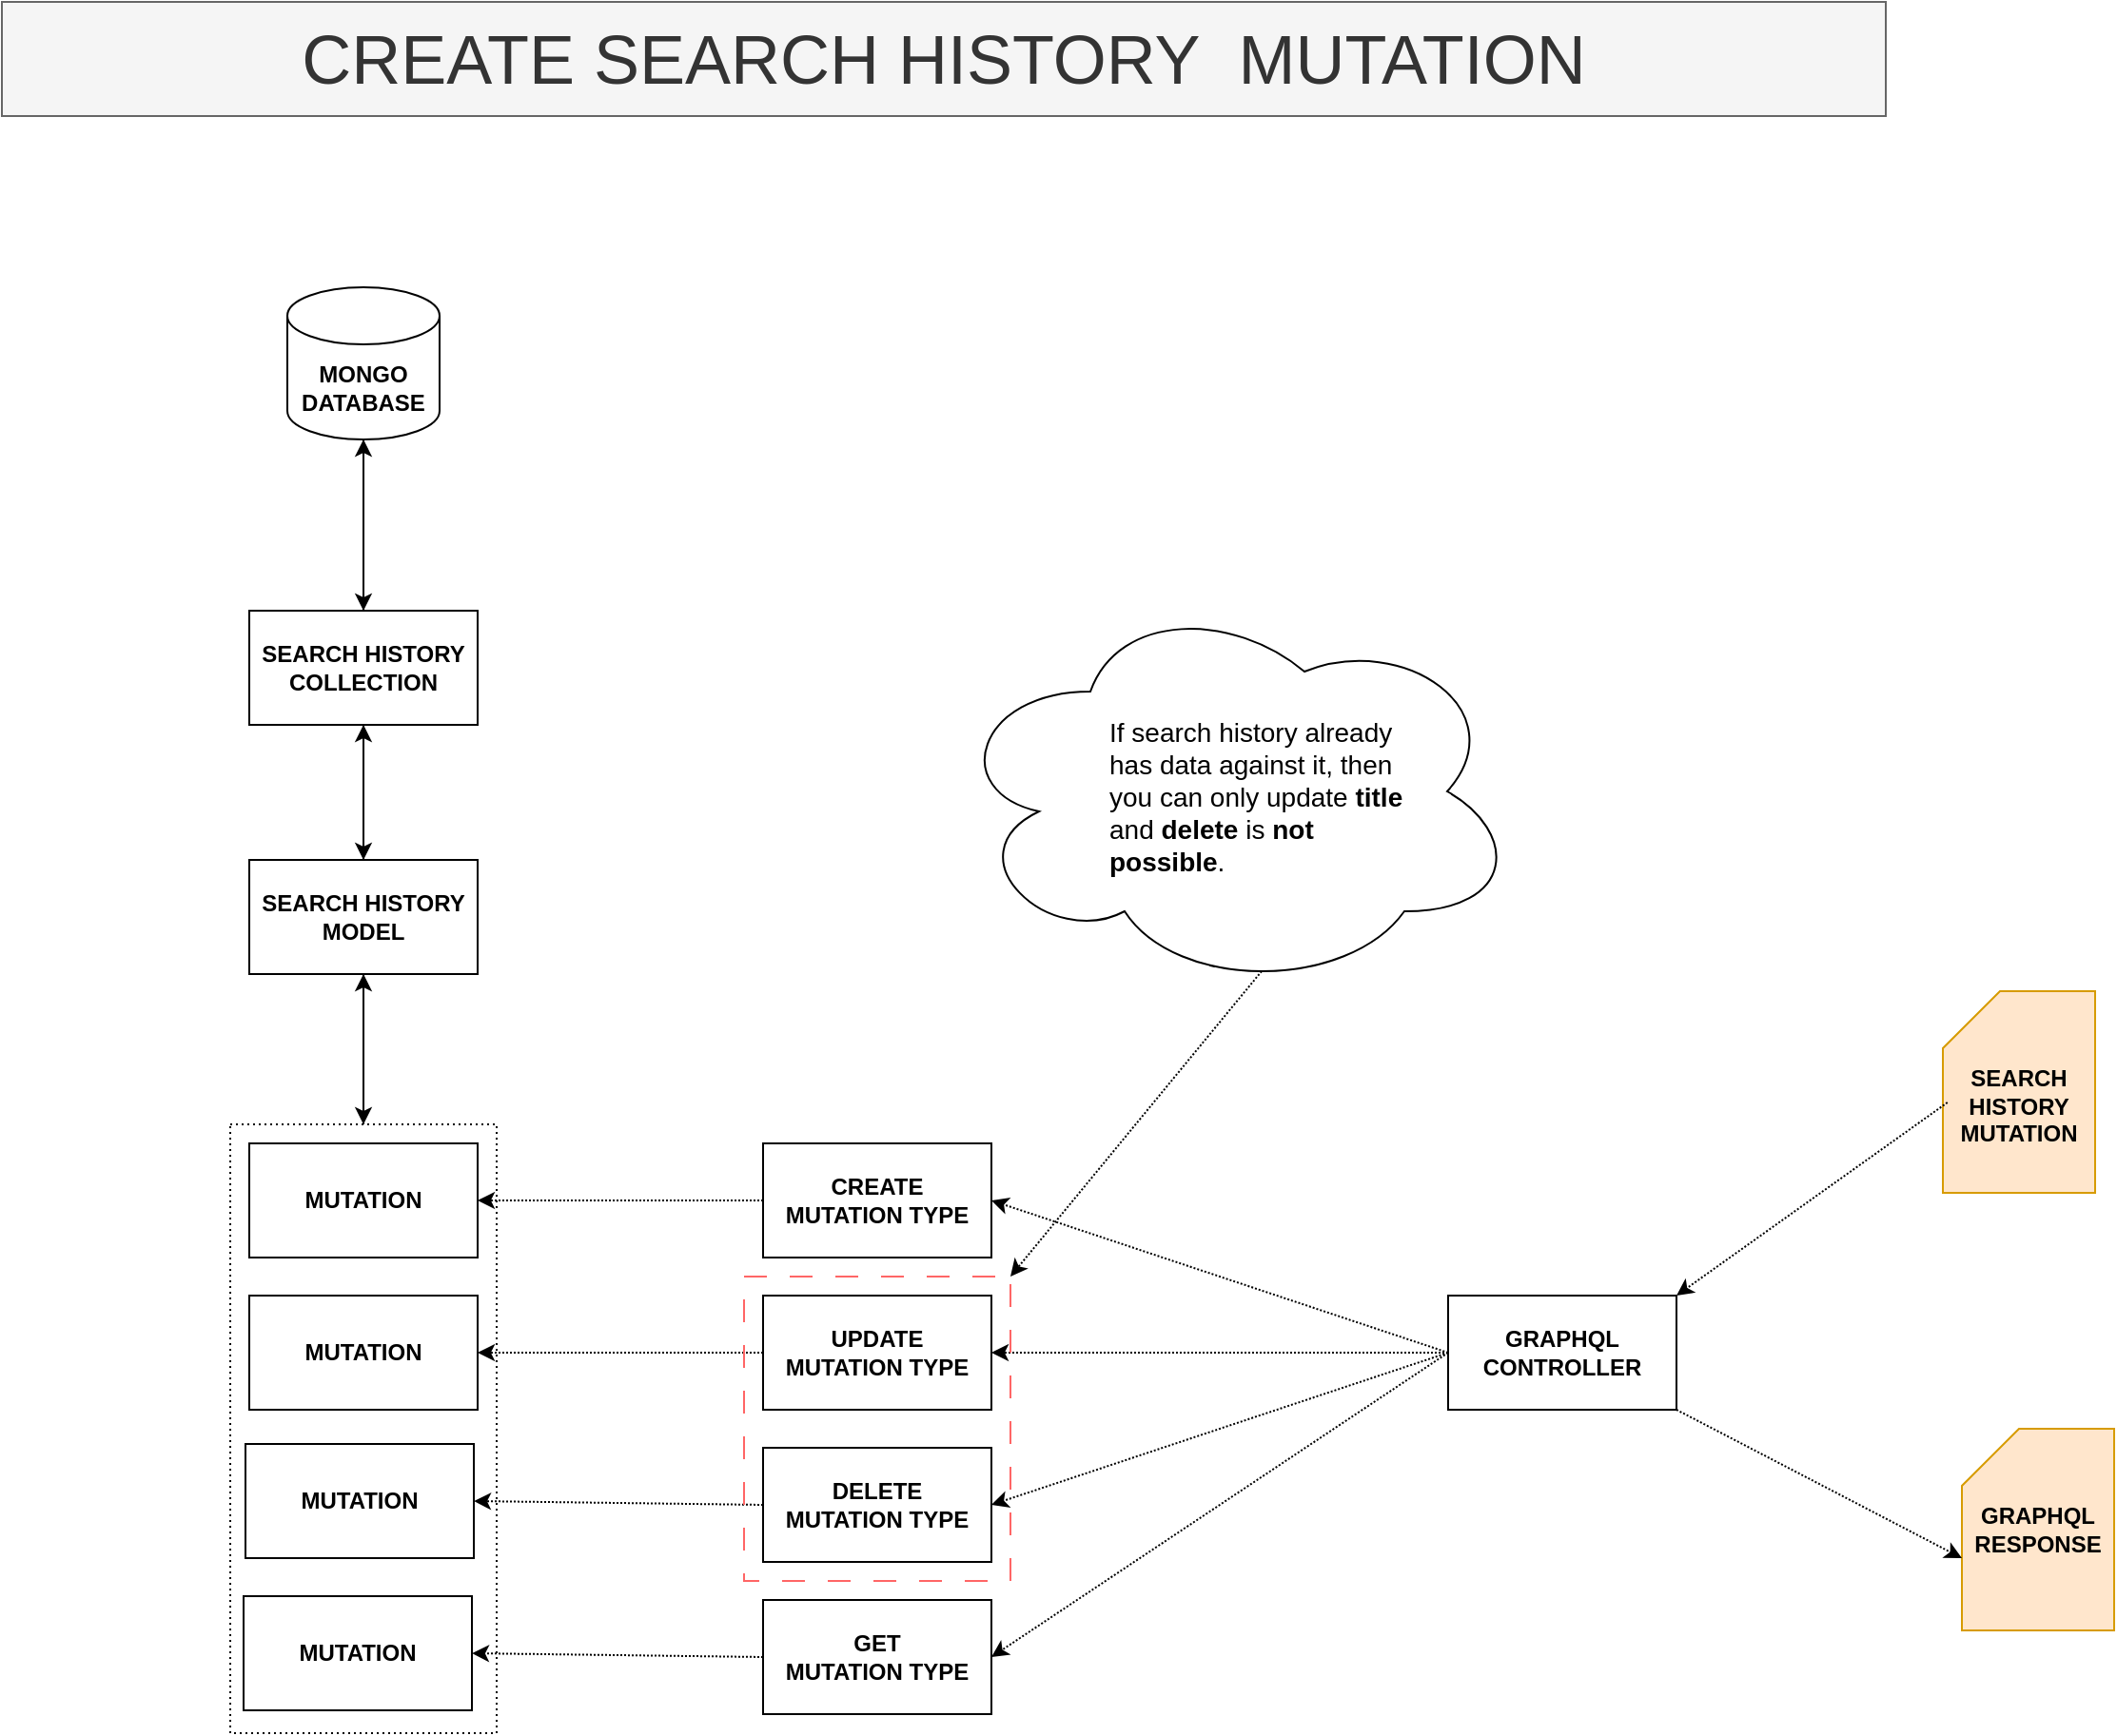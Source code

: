 <mxfile version="24.7.3" type="github" pages="4">
  <diagram name="Create Search History" id="gZSc_4lnGocoXB3jRDfR">
    <mxGraphModel dx="1157" dy="1856" grid="1" gridSize="10" guides="1" tooltips="1" connect="1" arrows="1" fold="1" page="1" pageScale="1" pageWidth="850" pageHeight="1100" math="0" shadow="0">
      <root>
        <mxCell id="0" />
        <mxCell id="1" parent="0" />
        <mxCell id="-soBlCWEHqxdgr9fPT3i-1" value="&lt;div&gt;&lt;br&gt;&lt;/div&gt;&lt;div&gt;&lt;b&gt;SEARCH HISTORY&lt;/b&gt;&lt;/div&gt;&lt;div&gt;&lt;b&gt;MUTATION&lt;/b&gt;&lt;/div&gt;" style="shape=card;whiteSpace=wrap;html=1;fillColor=#ffe6cc;strokeColor=#d79b00;" vertex="1" parent="1">
          <mxGeometry x="1360" y="-530" width="80" height="106" as="geometry" />
        </mxCell>
        <mxCell id="J_dn1Bwo2_APjnHJLswD-1" style="edgeStyle=orthogonalEdgeStyle;rounded=0;orthogonalLoop=1;jettySize=auto;html=1;" edge="1" parent="1" source="-soBlCWEHqxdgr9fPT3i-2" target="-soBlCWEHqxdgr9fPT3i-16">
          <mxGeometry relative="1" as="geometry" />
        </mxCell>
        <mxCell id="-soBlCWEHqxdgr9fPT3i-2" value="&lt;b&gt;MONGO&lt;/b&gt;&lt;div&gt;&lt;b&gt;DATABASE&lt;/b&gt;&lt;/div&gt;" style="shape=cylinder3;whiteSpace=wrap;html=1;boundedLbl=1;backgroundOutline=1;size=15;" vertex="1" parent="1">
          <mxGeometry x="490" y="-900" width="80" height="80" as="geometry" />
        </mxCell>
        <mxCell id="-soBlCWEHqxdgr9fPT3i-3" value="&lt;div&gt;&lt;b style=&quot;background-color: initial;&quot;&gt;UPDATE&lt;/b&gt;&lt;/div&gt;&lt;div&gt;&lt;b style=&quot;background-color: initial;&quot;&gt;MUTATION TYPE&lt;/b&gt;&lt;br&gt;&lt;/div&gt;" style="rounded=0;whiteSpace=wrap;html=1;" vertex="1" parent="1">
          <mxGeometry x="740" y="-370" width="120" height="60" as="geometry" />
        </mxCell>
        <mxCell id="-soBlCWEHqxdgr9fPT3i-5" value="&lt;div&gt;&lt;b style=&quot;background-color: initial;&quot;&gt;MUTATION&lt;/b&gt;&lt;br&gt;&lt;/div&gt;" style="rounded=0;whiteSpace=wrap;html=1;" vertex="1" parent="1">
          <mxGeometry x="470" y="-450" width="120" height="60" as="geometry" />
        </mxCell>
        <mxCell id="-soBlCWEHqxdgr9fPT3i-6" value="" style="endArrow=classic;html=1;rounded=0;exitX=0;exitY=0;exitDx=0;exitDy=55;exitPerimeter=0;dashed=1;dashPattern=1 1;" edge="1" parent="1" source="-soBlCWEHqxdgr9fPT3i-8">
          <mxGeometry width="50" height="50" relative="1" as="geometry">
            <mxPoint x="930" y="-300" as="sourcePoint" />
            <mxPoint x="1160" y="-340" as="targetPoint" />
          </mxGeometry>
        </mxCell>
        <mxCell id="-soBlCWEHqxdgr9fPT3i-7" value="" style="endArrow=classic;html=1;rounded=0;exitX=0.03;exitY=0.552;exitDx=0;exitDy=0;exitPerimeter=0;dashed=1;dashPattern=1 1;entryX=1;entryY=0;entryDx=0;entryDy=0;" edge="1" parent="1" source="-soBlCWEHqxdgr9fPT3i-1" target="-soBlCWEHqxdgr9fPT3i-8">
          <mxGeometry width="50" height="50" relative="1" as="geometry">
            <mxPoint x="1340" y="-339" as="sourcePoint" />
            <mxPoint x="1160" y="-340" as="targetPoint" />
          </mxGeometry>
        </mxCell>
        <mxCell id="-soBlCWEHqxdgr9fPT3i-8" value="&lt;div&gt;&lt;b&gt;GRAPHQL&lt;/b&gt;&lt;/div&gt;&lt;b&gt;CONTROLLER&lt;/b&gt;" style="rounded=0;whiteSpace=wrap;html=1;" vertex="1" parent="1">
          <mxGeometry x="1100" y="-370" width="120" height="60" as="geometry" />
        </mxCell>
        <mxCell id="-soBlCWEHqxdgr9fPT3i-11" value="&lt;font style=&quot;font-size: 36px;&quot;&gt;CREATE SEARCH HISTORY&amp;nbsp; MUTATION&lt;/font&gt;" style="rounded=0;whiteSpace=wrap;html=1;fillColor=#f5f5f5;fontColor=#333333;strokeColor=#666666;" vertex="1" parent="1">
          <mxGeometry x="340" y="-1050" width="990" height="60" as="geometry" />
        </mxCell>
        <mxCell id="-soBlCWEHqxdgr9fPT3i-12" value="" style="endArrow=classic;html=1;rounded=0;dashed=1;dashPattern=1 1;exitX=0.5;exitY=0;exitDx=0;exitDy=0;entryX=0.5;entryY=1;entryDx=0;entryDy=0;" edge="1" parent="1" source="-soBlCWEHqxdgr9fPT3i-15" target="-soBlCWEHqxdgr9fPT3i-16">
          <mxGeometry width="50" height="50" relative="1" as="geometry">
            <mxPoint x="530" y="-570" as="sourcePoint" />
            <mxPoint x="530" y="-670" as="targetPoint" />
          </mxGeometry>
        </mxCell>
        <mxCell id="-soBlCWEHqxdgr9fPT3i-13" value="&lt;b&gt;GRAPHQL&lt;/b&gt;&lt;div&gt;&lt;b&gt;RESPONSE&lt;/b&gt;&lt;/div&gt;" style="shape=card;whiteSpace=wrap;html=1;fillColor=#ffe6cc;strokeColor=#d79b00;" vertex="1" parent="1">
          <mxGeometry x="1370" y="-300" width="80" height="106" as="geometry" />
        </mxCell>
        <mxCell id="-soBlCWEHqxdgr9fPT3i-14" value="" style="endArrow=classic;html=1;rounded=0;dashed=1;dashPattern=1 1;entryX=0;entryY=0;entryDx=0;entryDy=68;entryPerimeter=0;exitX=1;exitY=1;exitDx=0;exitDy=0;" edge="1" parent="1" source="-soBlCWEHqxdgr9fPT3i-8" target="-soBlCWEHqxdgr9fPT3i-13">
          <mxGeometry width="50" height="50" relative="1" as="geometry">
            <mxPoint x="1180" y="-250" as="sourcePoint" />
            <mxPoint x="1216" y="-360" as="targetPoint" />
          </mxGeometry>
        </mxCell>
        <mxCell id="zNSP7EWtz8xh_7_hiLrO-24" style="edgeStyle=orthogonalEdgeStyle;rounded=0;orthogonalLoop=1;jettySize=auto;html=1;entryX=0.5;entryY=0;entryDx=0;entryDy=0;" edge="1" parent="1" source="-soBlCWEHqxdgr9fPT3i-15" target="zNSP7EWtz8xh_7_hiLrO-22">
          <mxGeometry relative="1" as="geometry" />
        </mxCell>
        <mxCell id="-soBlCWEHqxdgr9fPT3i-15" value="&lt;div&gt;&lt;b&gt;SEARCH HISTORY&lt;/b&gt;&lt;/div&gt;&lt;div&gt;&lt;b&gt;MODEL&lt;/b&gt;&lt;/div&gt;" style="rounded=0;whiteSpace=wrap;html=1;" vertex="1" parent="1">
          <mxGeometry x="470" y="-599" width="120" height="60" as="geometry" />
        </mxCell>
        <mxCell id="J_dn1Bwo2_APjnHJLswD-2" style="edgeStyle=orthogonalEdgeStyle;rounded=0;orthogonalLoop=1;jettySize=auto;html=1;entryX=0.5;entryY=0;entryDx=0;entryDy=0;" edge="1" parent="1" source="-soBlCWEHqxdgr9fPT3i-16" target="-soBlCWEHqxdgr9fPT3i-15">
          <mxGeometry relative="1" as="geometry" />
        </mxCell>
        <mxCell id="-soBlCWEHqxdgr9fPT3i-16" value="&lt;div&gt;&lt;b&gt;SEARCH HISTORY&lt;/b&gt;&lt;/div&gt;&lt;div&gt;&lt;b&gt;COLLECTION&lt;/b&gt;&lt;/div&gt;" style="rounded=0;whiteSpace=wrap;html=1;" vertex="1" parent="1">
          <mxGeometry x="470" y="-730" width="120" height="60" as="geometry" />
        </mxCell>
        <mxCell id="-soBlCWEHqxdgr9fPT3i-17" style="edgeStyle=orthogonalEdgeStyle;rounded=0;orthogonalLoop=1;jettySize=auto;html=1;entryX=0.5;entryY=1;entryDx=0;entryDy=0;entryPerimeter=0;dashed=1;dashPattern=1 1;" edge="1" parent="1" source="-soBlCWEHqxdgr9fPT3i-16" target="-soBlCWEHqxdgr9fPT3i-2">
          <mxGeometry relative="1" as="geometry" />
        </mxCell>
        <mxCell id="zNSP7EWtz8xh_7_hiLrO-1" value="&lt;div&gt;&lt;b style=&quot;background-color: initial;&quot;&gt;CREATE&lt;/b&gt;&lt;/div&gt;&lt;div&gt;&lt;b style=&quot;background-color: initial;&quot;&gt;MUTATION TYPE&lt;/b&gt;&lt;br&gt;&lt;/div&gt;" style="rounded=0;whiteSpace=wrap;html=1;" vertex="1" parent="1">
          <mxGeometry x="740" y="-450" width="120" height="60" as="geometry" />
        </mxCell>
        <mxCell id="zNSP7EWtz8xh_7_hiLrO-2" value="&lt;div&gt;&lt;b style=&quot;background-color: initial;&quot;&gt;DELETE&lt;/b&gt;&lt;/div&gt;&lt;div&gt;&lt;b style=&quot;background-color: initial;&quot;&gt;MUTATION TYPE&lt;/b&gt;&lt;br&gt;&lt;/div&gt;" style="rounded=0;whiteSpace=wrap;html=1;" vertex="1" parent="1">
          <mxGeometry x="740" y="-290" width="120" height="60" as="geometry" />
        </mxCell>
        <mxCell id="zNSP7EWtz8xh_7_hiLrO-3" value="&lt;div&gt;&lt;b style=&quot;background-color: initial;&quot;&gt;GET&lt;/b&gt;&lt;/div&gt;&lt;div&gt;&lt;b style=&quot;background-color: initial;&quot;&gt;MUTATION TYPE&lt;/b&gt;&lt;br&gt;&lt;/div&gt;" style="rounded=0;whiteSpace=wrap;html=1;" vertex="1" parent="1">
          <mxGeometry x="740" y="-210" width="120" height="60" as="geometry" />
        </mxCell>
        <mxCell id="zNSP7EWtz8xh_7_hiLrO-4" value="" style="endArrow=classic;html=1;rounded=0;dashed=1;dashPattern=1 1;exitX=0;exitY=0.5;exitDx=0;exitDy=0;entryX=1;entryY=0.5;entryDx=0;entryDy=0;" edge="1" parent="1" source="-soBlCWEHqxdgr9fPT3i-8" target="zNSP7EWtz8xh_7_hiLrO-1">
          <mxGeometry width="50" height="50" relative="1" as="geometry">
            <mxPoint x="1070" y="-370" as="sourcePoint" />
            <mxPoint x="920" y="-330" as="targetPoint" />
          </mxGeometry>
        </mxCell>
        <mxCell id="zNSP7EWtz8xh_7_hiLrO-5" value="" style="endArrow=classic;html=1;rounded=0;dashed=1;dashPattern=1 1;entryX=1;entryY=0.5;entryDx=0;entryDy=0;" edge="1" parent="1" target="-soBlCWEHqxdgr9fPT3i-3">
          <mxGeometry width="50" height="50" relative="1" as="geometry">
            <mxPoint x="1100" y="-340" as="sourcePoint" />
            <mxPoint x="870" y="-410" as="targetPoint" />
          </mxGeometry>
        </mxCell>
        <mxCell id="zNSP7EWtz8xh_7_hiLrO-6" value="" style="endArrow=classic;html=1;rounded=0;dashed=1;dashPattern=1 1;entryX=1;entryY=0.5;entryDx=0;entryDy=0;" edge="1" parent="1" target="zNSP7EWtz8xh_7_hiLrO-2">
          <mxGeometry width="50" height="50" relative="1" as="geometry">
            <mxPoint x="1100" y="-340" as="sourcePoint" />
            <mxPoint x="870" y="-330" as="targetPoint" />
          </mxGeometry>
        </mxCell>
        <mxCell id="zNSP7EWtz8xh_7_hiLrO-7" value="" style="endArrow=classic;html=1;rounded=0;dashed=1;dashPattern=1 1;entryX=1;entryY=0.5;entryDx=0;entryDy=0;" edge="1" parent="1" target="zNSP7EWtz8xh_7_hiLrO-3">
          <mxGeometry width="50" height="50" relative="1" as="geometry">
            <mxPoint x="1100" y="-340" as="sourcePoint" />
            <mxPoint x="870" y="-250" as="targetPoint" />
          </mxGeometry>
        </mxCell>
        <mxCell id="zNSP7EWtz8xh_7_hiLrO-12" value="" style="endArrow=classic;html=1;rounded=0;dashed=1;dashPattern=1 1;exitX=0;exitY=0.5;exitDx=0;exitDy=0;entryX=1;entryY=0.5;entryDx=0;entryDy=0;" edge="1" parent="1" source="zNSP7EWtz8xh_7_hiLrO-1" target="-soBlCWEHqxdgr9fPT3i-5">
          <mxGeometry width="50" height="50" relative="1" as="geometry">
            <mxPoint x="900" y="-410" as="sourcePoint" />
            <mxPoint x="660" y="-490" as="targetPoint" />
          </mxGeometry>
        </mxCell>
        <mxCell id="zNSP7EWtz8xh_7_hiLrO-16" value="&lt;div&gt;&lt;b style=&quot;background-color: initial;&quot;&gt;MUTATION&lt;/b&gt;&lt;br&gt;&lt;/div&gt;" style="rounded=0;whiteSpace=wrap;html=1;" vertex="1" parent="1">
          <mxGeometry x="470" y="-370" width="120" height="60" as="geometry" />
        </mxCell>
        <mxCell id="zNSP7EWtz8xh_7_hiLrO-17" value="&lt;div&gt;&lt;b style=&quot;background-color: initial;&quot;&gt;MUTATION&lt;/b&gt;&lt;br&gt;&lt;/div&gt;" style="rounded=0;whiteSpace=wrap;html=1;" vertex="1" parent="1">
          <mxGeometry x="468" y="-292" width="120" height="60" as="geometry" />
        </mxCell>
        <mxCell id="zNSP7EWtz8xh_7_hiLrO-18" value="&lt;div&gt;&lt;b style=&quot;background-color: initial;&quot;&gt;MUTATION&lt;/b&gt;&lt;br&gt;&lt;/div&gt;" style="rounded=0;whiteSpace=wrap;html=1;" vertex="1" parent="1">
          <mxGeometry x="467" y="-212" width="120" height="60" as="geometry" />
        </mxCell>
        <mxCell id="zNSP7EWtz8xh_7_hiLrO-19" value="" style="endArrow=classic;html=1;rounded=0;dashed=1;dashPattern=1 1;exitX=0;exitY=0.5;exitDx=0;exitDy=0;entryX=1;entryY=0.5;entryDx=0;entryDy=0;" edge="1" parent="1" source="-soBlCWEHqxdgr9fPT3i-3" target="zNSP7EWtz8xh_7_hiLrO-16">
          <mxGeometry width="50" height="50" relative="1" as="geometry">
            <mxPoint x="750" y="-410" as="sourcePoint" />
            <mxPoint x="600" y="-410" as="targetPoint" />
          </mxGeometry>
        </mxCell>
        <mxCell id="zNSP7EWtz8xh_7_hiLrO-20" value="" style="endArrow=classic;html=1;rounded=0;dashed=1;dashPattern=1 1;exitX=0;exitY=0.5;exitDx=0;exitDy=0;entryX=1;entryY=0.5;entryDx=0;entryDy=0;" edge="1" parent="1" source="zNSP7EWtz8xh_7_hiLrO-2" target="zNSP7EWtz8xh_7_hiLrO-17">
          <mxGeometry width="50" height="50" relative="1" as="geometry">
            <mxPoint x="750" y="-330" as="sourcePoint" />
            <mxPoint x="600" y="-330" as="targetPoint" />
          </mxGeometry>
        </mxCell>
        <mxCell id="zNSP7EWtz8xh_7_hiLrO-21" value="" style="endArrow=classic;html=1;rounded=0;dashed=1;dashPattern=1 1;exitX=0;exitY=0.5;exitDx=0;exitDy=0;entryX=1;entryY=0.5;entryDx=0;entryDy=0;" edge="1" parent="1" source="zNSP7EWtz8xh_7_hiLrO-3" target="zNSP7EWtz8xh_7_hiLrO-18">
          <mxGeometry width="50" height="50" relative="1" as="geometry">
            <mxPoint x="750" y="-250" as="sourcePoint" />
            <mxPoint x="598" y="-252" as="targetPoint" />
          </mxGeometry>
        </mxCell>
        <mxCell id="zNSP7EWtz8xh_7_hiLrO-23" style="edgeStyle=orthogonalEdgeStyle;rounded=0;orthogonalLoop=1;jettySize=auto;html=1;entryX=0.5;entryY=1;entryDx=0;entryDy=0;" edge="1" parent="1" source="zNSP7EWtz8xh_7_hiLrO-22" target="-soBlCWEHqxdgr9fPT3i-15">
          <mxGeometry relative="1" as="geometry" />
        </mxCell>
        <mxCell id="zNSP7EWtz8xh_7_hiLrO-22" value="&lt;div&gt;&lt;br&gt;&lt;/div&gt;" style="rounded=0;whiteSpace=wrap;html=1;fillColor=none;dashed=1;dashPattern=1 2;" vertex="1" parent="1">
          <mxGeometry x="460" y="-460" width="140" height="320" as="geometry" />
        </mxCell>
        <mxCell id="zNSP7EWtz8xh_7_hiLrO-25" value="&lt;div&gt;&lt;br&gt;&lt;/div&gt;" style="rounded=0;whiteSpace=wrap;html=1;fillColor=none;strokeColor=#FF6666;dashed=1;dashPattern=12 12;" vertex="1" parent="1">
          <mxGeometry x="730" y="-380" width="140" height="160" as="geometry" />
        </mxCell>
        <mxCell id="zNSP7EWtz8xh_7_hiLrO-28" value="" style="endArrow=classic;html=1;rounded=0;dashed=1;dashPattern=1 1;exitX=0.55;exitY=0.95;exitDx=0;exitDy=0;entryX=1;entryY=0;entryDx=0;entryDy=0;exitPerimeter=0;fontColor=#FF3333;" edge="1" parent="1" source="zNSP7EWtz8xh_7_hiLrO-26" target="zNSP7EWtz8xh_7_hiLrO-25">
          <mxGeometry width="50" height="50" relative="1" as="geometry">
            <mxPoint x="1110" y="-330" as="sourcePoint" />
            <mxPoint x="870" y="-410" as="targetPoint" />
          </mxGeometry>
        </mxCell>
        <mxCell id="zNSP7EWtz8xh_7_hiLrO-29" value="" style="group" vertex="1" connectable="0" parent="1">
          <mxGeometry x="837" y="-740" width="300" height="210" as="geometry" />
        </mxCell>
        <mxCell id="zNSP7EWtz8xh_7_hiLrO-26" value="" style="ellipse;shape=cloud;whiteSpace=wrap;html=1;labelBorderColor=#FF3333;" vertex="1" parent="zNSP7EWtz8xh_7_hiLrO-29">
          <mxGeometry width="300" height="210" as="geometry" />
        </mxCell>
        <mxCell id="zNSP7EWtz8xh_7_hiLrO-27" value="&lt;font style=&quot;font-size: 14px;&quot;&gt;If search history already has data against it, then you can only update &lt;b&gt;title&lt;/b&gt; and &lt;b&gt;delete&lt;/b&gt; is &lt;b&gt;not&lt;/b&gt; &lt;b&gt;possible&lt;/b&gt;.&lt;/font&gt;&lt;div&gt;&lt;br&gt;&lt;/div&gt;" style="text;html=1;align=left;verticalAlign=middle;whiteSpace=wrap;rounded=0;" vertex="1" parent="zNSP7EWtz8xh_7_hiLrO-29">
          <mxGeometry x="83" y="80" width="160" height="70" as="geometry" />
        </mxCell>
      </root>
    </mxGraphModel>
  </diagram>
  <diagram id="0aXd8r9lWq4lGOq_AjFZ" name="Property Search Mock">
    <mxGraphModel dx="3851" dy="1950" grid="1" gridSize="10" guides="1" tooltips="1" connect="1" arrows="1" fold="1" page="1" pageScale="1" pageWidth="850" pageHeight="1100" math="0" shadow="0">
      <root>
        <mxCell id="0" />
        <mxCell id="1" parent="0" />
        <mxCell id="DZtFF29IFN9_WhzmsfUE-45" value="&lt;b&gt;GRAPHQL&lt;/b&gt;&lt;div&gt;&lt;b&gt;SEARCH PROPERTY&lt;/b&gt;&lt;/div&gt;&lt;div&gt;&lt;b&gt;MUTATION&lt;/b&gt;&lt;/div&gt;" style="shape=card;whiteSpace=wrap;html=1;fillColor=#ffe6cc;strokeColor=#d79b00;" parent="1" vertex="1">
          <mxGeometry x="170" y="-860" width="80" height="106" as="geometry" />
        </mxCell>
        <mxCell id="DZtFF29IFN9_WhzmsfUE-46" value="" style="endArrow=classic;html=1;rounded=0;exitX=0;exitY=0;exitDx=0;exitDy=55;exitPerimeter=0;dashed=1;dashPattern=1 1;" parent="1" source="DZtFF29IFN9_WhzmsfUE-48" edge="1">
          <mxGeometry width="50" height="50" relative="1" as="geometry">
            <mxPoint x="-260" y="-630" as="sourcePoint" />
            <mxPoint x="-30" y="-670" as="targetPoint" />
          </mxGeometry>
        </mxCell>
        <mxCell id="DZtFF29IFN9_WhzmsfUE-47" value="" style="endArrow=classic;html=1;rounded=0;exitX=0.03;exitY=0.552;exitDx=0;exitDy=0;exitPerimeter=0;dashed=1;dashPattern=1 1;entryX=1;entryY=0;entryDx=0;entryDy=0;" parent="1" source="DZtFF29IFN9_WhzmsfUE-45" target="DZtFF29IFN9_WhzmsfUE-48" edge="1">
          <mxGeometry width="50" height="50" relative="1" as="geometry">
            <mxPoint x="150" y="-669" as="sourcePoint" />
            <mxPoint x="-30" y="-670" as="targetPoint" />
          </mxGeometry>
        </mxCell>
        <mxCell id="DZtFF29IFN9_WhzmsfUE-56" style="edgeStyle=orthogonalEdgeStyle;rounded=0;orthogonalLoop=1;jettySize=auto;html=1;entryX=1;entryY=0.5;entryDx=0;entryDy=0;" parent="1" source="DZtFF29IFN9_WhzmsfUE-48" target="DZtFF29IFN9_WhzmsfUE-51" edge="1">
          <mxGeometry relative="1" as="geometry" />
        </mxCell>
        <mxCell id="DZtFF29IFN9_WhzmsfUE-48" value="&lt;div&gt;&lt;b&gt;GRAPHQL&lt;/b&gt;&lt;/div&gt;&lt;b&gt;CONTROLLER&lt;/b&gt;" style="rounded=0;whiteSpace=wrap;html=1;" parent="1" vertex="1">
          <mxGeometry x="-90" y="-700" width="120" height="60" as="geometry" />
        </mxCell>
        <mxCell id="DZtFF29IFN9_WhzmsfUE-49" value="&lt;b&gt;GRAPHQL&lt;/b&gt;&lt;div&gt;&lt;b&gt;RESPONSE&lt;/b&gt;&lt;/div&gt;" style="shape=card;whiteSpace=wrap;html=1;fillColor=#ffe6cc;strokeColor=#d79b00;" parent="1" vertex="1">
          <mxGeometry x="180" y="-630" width="80" height="106" as="geometry" />
        </mxCell>
        <mxCell id="DZtFF29IFN9_WhzmsfUE-50" value="" style="endArrow=classic;html=1;rounded=0;dashed=1;dashPattern=1 1;entryX=0;entryY=0;entryDx=0;entryDy=68;entryPerimeter=0;exitX=1;exitY=1;exitDx=0;exitDy=0;" parent="1" source="DZtFF29IFN9_WhzmsfUE-48" target="DZtFF29IFN9_WhzmsfUE-49" edge="1">
          <mxGeometry width="50" height="50" relative="1" as="geometry">
            <mxPoint x="-10" y="-580" as="sourcePoint" />
            <mxPoint x="26" y="-690" as="targetPoint" />
          </mxGeometry>
        </mxCell>
        <mxCell id="DZtFF29IFN9_WhzmsfUE-57" style="edgeStyle=orthogonalEdgeStyle;rounded=0;orthogonalLoop=1;jettySize=auto;html=1;" parent="1" source="DZtFF29IFN9_WhzmsfUE-51" target="DZtFF29IFN9_WhzmsfUE-52" edge="1">
          <mxGeometry relative="1" as="geometry" />
        </mxCell>
        <mxCell id="DZtFF29IFN9_WhzmsfUE-51" value="&lt;div&gt;&lt;b style=&quot;background-color: initial;&quot;&gt;MUTATION TYPE&lt;/b&gt;&lt;br&gt;&lt;/div&gt;" style="rounded=0;whiteSpace=wrap;html=1;" parent="1" vertex="1">
          <mxGeometry x="-250" y="-700" width="120" height="60" as="geometry" />
        </mxCell>
        <mxCell id="DZtFF29IFN9_WhzmsfUE-52" value="&lt;div&gt;&lt;b style=&quot;background-color: initial;&quot;&gt;MUTATION&lt;/b&gt;&lt;br&gt;&lt;/div&gt;" style="rounded=0;whiteSpace=wrap;html=1;" parent="1" vertex="1">
          <mxGeometry x="-420" y="-700" width="120" height="60" as="geometry" />
        </mxCell>
        <mxCell id="DZtFF29IFN9_WhzmsfUE-63" value="&lt;font style=&quot;font-size: 36px;&quot;&gt;PROPERTY SEARCH MUTATION&lt;/font&gt;" style="rounded=0;whiteSpace=wrap;html=1;fillColor=#f5f5f5;fontColor=#333333;strokeColor=#666666;" parent="1" vertex="1">
          <mxGeometry x="-910" y="-1050" width="990" height="60" as="geometry" />
        </mxCell>
        <mxCell id="ikIXzzqfJYR8kKmAAjHr-1" value="PROPERTY&lt;div&gt;DATA&lt;/div&gt;" style="shape=trapezoid;perimeter=trapezoidPerimeter;whiteSpace=wrap;html=1;fixedSize=1;fillColor=#d5e8d4;strokeColor=#82b366;" vertex="1" parent="1">
          <mxGeometry x="-390" y="1370" width="120" height="60" as="geometry" />
        </mxCell>
        <mxCell id="ikIXzzqfJYR8kKmAAjHr-2" style="edgeStyle=orthogonalEdgeStyle;rounded=0;orthogonalLoop=1;jettySize=auto;html=1;" edge="1" parent="1" source="ikIXzzqfJYR8kKmAAjHr-4">
          <mxGeometry relative="1" as="geometry">
            <mxPoint x="880" y="1420" as="targetPoint" />
          </mxGeometry>
        </mxCell>
        <mxCell id="ikIXzzqfJYR8kKmAAjHr-3" style="edgeStyle=orthogonalEdgeStyle;rounded=0;orthogonalLoop=1;jettySize=auto;html=1;entryX=1;entryY=0.5;entryDx=0;entryDy=0;" edge="1" parent="1" target="ikIXzzqfJYR8kKmAAjHr-6">
          <mxGeometry relative="1" as="geometry">
            <mxPoint x="680" y="1420" as="sourcePoint" />
          </mxGeometry>
        </mxCell>
        <mxCell id="ikIXzzqfJYR8kKmAAjHr-4" value="&lt;div&gt;&lt;b style=&quot;background-color: initial;&quot;&gt;SERVICES&lt;/b&gt;&lt;br&gt;&lt;/div&gt;" style="rounded=0;whiteSpace=wrap;html=1;" vertex="1" parent="1">
          <mxGeometry x="720" y="1390" width="120" height="60" as="geometry" />
        </mxCell>
        <mxCell id="ikIXzzqfJYR8kKmAAjHr-5" style="edgeStyle=orthogonalEdgeStyle;rounded=0;orthogonalLoop=1;jettySize=auto;html=1;entryX=1;entryY=0.5;entryDx=0;entryDy=0;" edge="1" parent="1" source="ikIXzzqfJYR8kKmAAjHr-6" target="ikIXzzqfJYR8kKmAAjHr-8">
          <mxGeometry relative="1" as="geometry" />
        </mxCell>
        <mxCell id="ikIXzzqfJYR8kKmAAjHr-6" value="&lt;div&gt;&lt;b style=&quot;background-color: initial;&quot;&gt;THIRD PARTY&lt;/b&gt;&lt;br&gt;&lt;/div&gt;&lt;div&gt;&lt;b style=&quot;background-color: initial;&quot;&gt;SERVICE&lt;/b&gt;&lt;/div&gt;" style="rounded=0;whiteSpace=wrap;html=1;" vertex="1" parent="1">
          <mxGeometry x="480" y="1480" width="120" height="60" as="geometry" />
        </mxCell>
        <mxCell id="ikIXzzqfJYR8kKmAAjHr-7" style="edgeStyle=orthogonalEdgeStyle;rounded=0;orthogonalLoop=1;jettySize=auto;html=1;entryX=1;entryY=0.5;entryDx=0;entryDy=0;" edge="1" parent="1" source="ikIXzzqfJYR8kKmAAjHr-8" target="ikIXzzqfJYR8kKmAAjHr-10">
          <mxGeometry relative="1" as="geometry" />
        </mxCell>
        <mxCell id="ikIXzzqfJYR8kKmAAjHr-8" value="&lt;b&gt;PROPERTY DATA&lt;/b&gt;&lt;div&gt;&lt;b&gt;SERVICE&lt;/b&gt;&lt;/div&gt;" style="shape=hexagon;perimeter=hexagonPerimeter2;whiteSpace=wrap;html=1;fixedSize=1;fillColor=#f5f5f5;fontColor=#333333;strokeColor=#666666;" vertex="1" parent="1">
          <mxGeometry x="250" y="1500" width="120" height="80" as="geometry" />
        </mxCell>
        <mxCell id="ikIXzzqfJYR8kKmAAjHr-9" style="edgeStyle=orthogonalEdgeStyle;rounded=0;orthogonalLoop=1;jettySize=auto;html=1;" edge="1" parent="1" source="ikIXzzqfJYR8kKmAAjHr-10" target="ikIXzzqfJYR8kKmAAjHr-12">
          <mxGeometry relative="1" as="geometry">
            <mxPoint y="1400" as="targetPoint" />
          </mxGeometry>
        </mxCell>
        <mxCell id="ikIXzzqfJYR8kKmAAjHr-10" value="&lt;b&gt;BASE&lt;/b&gt;&lt;br&gt;&lt;div&gt;&lt;b&gt;SERVICE&lt;/b&gt;&lt;/div&gt;&lt;div&gt;&lt;b&gt;&lt;br&gt;&lt;/b&gt;&lt;/div&gt;&lt;div&gt;&lt;b&gt;HTTParty&lt;/b&gt;&lt;/div&gt;" style="shape=hexagon;perimeter=hexagonPerimeter2;whiteSpace=wrap;html=1;fixedSize=1;fillColor=#f5f5f5;fontColor=#333333;strokeColor=#666666;" vertex="1" parent="1">
          <mxGeometry x="50" y="1360" width="120" height="80" as="geometry" />
        </mxCell>
        <mxCell id="ikIXzzqfJYR8kKmAAjHr-11" style="edgeStyle=orthogonalEdgeStyle;rounded=0;orthogonalLoop=1;jettySize=auto;html=1;entryX=1;entryY=0.5;entryDx=0;entryDy=0;" edge="1" parent="1" source="ikIXzzqfJYR8kKmAAjHr-12" target="ikIXzzqfJYR8kKmAAjHr-1">
          <mxGeometry relative="1" as="geometry" />
        </mxCell>
        <mxCell id="ikIXzzqfJYR8kKmAAjHr-12" value="Dev&lt;div&gt;Env?&lt;/div&gt;" style="rhombus;whiteSpace=wrap;html=1;" vertex="1" parent="1">
          <mxGeometry x="-90" y="1360" width="80" height="80" as="geometry" />
        </mxCell>
        <mxCell id="ikIXzzqfJYR8kKmAAjHr-13" value="YES" style="text;html=1;align=center;verticalAlign=middle;whiteSpace=wrap;rounded=0;fontStyle=1" vertex="1" parent="1">
          <mxGeometry x="-110" y="1240" width="60" height="30" as="geometry" />
        </mxCell>
        <mxCell id="ikIXzzqfJYR8kKmAAjHr-14" value="NO" style="text;html=1;align=center;verticalAlign=middle;whiteSpace=wrap;rounded=0;fontStyle=1" vertex="1" parent="1">
          <mxGeometry x="-140" y="1405" width="60" height="30" as="geometry" />
        </mxCell>
        <mxCell id="ikIXzzqfJYR8kKmAAjHr-15" style="edgeStyle=orthogonalEdgeStyle;rounded=0;orthogonalLoop=1;jettySize=auto;html=1;" edge="1" parent="1" source="ikIXzzqfJYR8kKmAAjHr-16">
          <mxGeometry relative="1" as="geometry">
            <mxPoint x="690" y="1306" as="targetPoint" />
          </mxGeometry>
        </mxCell>
        <mxCell id="ikIXzzqfJYR8kKmAAjHr-16" value="&lt;div&gt;&lt;b&gt;MOCK&lt;/b&gt;&lt;/div&gt;&lt;div&gt;&lt;b&gt;DATA&lt;/b&gt;&lt;/div&gt;" style="rounded=0;whiteSpace=wrap;html=1;" vertex="1" parent="1">
          <mxGeometry x="480" y="1276" width="120" height="60" as="geometry" />
        </mxCell>
        <mxCell id="ikIXzzqfJYR8kKmAAjHr-17" style="edgeStyle=orthogonalEdgeStyle;rounded=0;orthogonalLoop=1;jettySize=auto;html=1;entryX=0.5;entryY=0;entryDx=0;entryDy=0;" edge="1" parent="1" source="ikIXzzqfJYR8kKmAAjHr-18" target="ikIXzzqfJYR8kKmAAjHr-16">
          <mxGeometry relative="1" as="geometry" />
        </mxCell>
        <mxCell id="ikIXzzqfJYR8kKmAAjHr-18" value="&lt;b&gt;PROPERTY DATA&lt;/b&gt;&lt;div&gt;&lt;b&gt;SERVICE&lt;/b&gt;&lt;/div&gt;" style="shape=hexagon;perimeter=hexagonPerimeter2;whiteSpace=wrap;html=1;fixedSize=1;fillColor=#f5f5f5;fontColor=#333333;strokeColor=#666666;" vertex="1" parent="1">
          <mxGeometry x="260" y="1180" width="120" height="80" as="geometry" />
        </mxCell>
        <mxCell id="ikIXzzqfJYR8kKmAAjHr-19" value="" style="endArrow=none;html=1;rounded=0;exitX=0.5;exitY=0;exitDx=0;exitDy=0;" edge="1" parent="1" source="ikIXzzqfJYR8kKmAAjHr-12">
          <mxGeometry width="50" height="50" relative="1" as="geometry">
            <mxPoint x="310" y="1460" as="sourcePoint" />
            <mxPoint x="-50" y="1220" as="targetPoint" />
          </mxGeometry>
        </mxCell>
        <mxCell id="ikIXzzqfJYR8kKmAAjHr-20" value="" style="endArrow=classic;html=1;rounded=0;entryX=0;entryY=0.5;entryDx=0;entryDy=0;" edge="1" parent="1" target="ikIXzzqfJYR8kKmAAjHr-18">
          <mxGeometry width="50" height="50" relative="1" as="geometry">
            <mxPoint x="-50" y="1220" as="sourcePoint" />
            <mxPoint x="360" y="1410" as="targetPoint" />
          </mxGeometry>
        </mxCell>
        <mxCell id="ikIXzzqfJYR8kKmAAjHr-22" style="edgeStyle=orthogonalEdgeStyle;rounded=0;orthogonalLoop=1;jettySize=auto;html=1;entryX=0;entryY=0.5;entryDx=0;entryDy=0;" edge="1" parent="1" source="ikIXzzqfJYR8kKmAAjHr-21" target="DZtFF29IFN9_WhzmsfUE-52">
          <mxGeometry relative="1" as="geometry" />
        </mxCell>
        <mxCell id="ikIXzzqfJYR8kKmAAjHr-21" value="&lt;div&gt;&lt;b style=&quot;background-color: initial;&quot;&gt;SERVICES&lt;/b&gt;&lt;br&gt;&lt;/div&gt;" style="rounded=0;whiteSpace=wrap;html=1;" vertex="1" parent="1">
          <mxGeometry x="-600" y="-700" width="120" height="60" as="geometry" />
        </mxCell>
        <mxCell id="ikIXzzqfJYR8kKmAAjHr-26" style="edgeStyle=orthogonalEdgeStyle;rounded=0;orthogonalLoop=1;jettySize=auto;html=1;entryX=0.5;entryY=1;entryDx=0;entryDy=0;" edge="1" parent="1" source="ikIXzzqfJYR8kKmAAjHr-23" target="ikIXzzqfJYR8kKmAAjHr-21">
          <mxGeometry relative="1" as="geometry" />
        </mxCell>
        <mxCell id="ikIXzzqfJYR8kKmAAjHr-23" value="&lt;div&gt;&lt;b style=&quot;background-color: initial;&quot;&gt;ThirdParty&lt;/b&gt;&lt;br&gt;&lt;/div&gt;" style="rounded=0;whiteSpace=wrap;html=1;" vertex="1" parent="1">
          <mxGeometry x="-1040" y="-620" width="120" height="60" as="geometry" />
        </mxCell>
        <mxCell id="ikIXzzqfJYR8kKmAAjHr-25" style="edgeStyle=orthogonalEdgeStyle;rounded=0;orthogonalLoop=1;jettySize=auto;html=1;entryX=0.5;entryY=0;entryDx=0;entryDy=0;" edge="1" parent="1" source="ikIXzzqfJYR8kKmAAjHr-24" target="ikIXzzqfJYR8kKmAAjHr-21">
          <mxGeometry relative="1" as="geometry" />
        </mxCell>
        <mxCell id="ikIXzzqfJYR8kKmAAjHr-24" value="&lt;div&gt;&lt;b style=&quot;background-color: initial;&quot;&gt;Mock&lt;/b&gt;&lt;br&gt;&lt;/div&gt;" style="rounded=0;whiteSpace=wrap;html=1;" vertex="1" parent="1">
          <mxGeometry x="-770" y="-850" width="120" height="60" as="geometry" />
        </mxCell>
        <mxCell id="ikIXzzqfJYR8kKmAAjHr-27" value="CHIMINIE" style="shape=note;whiteSpace=wrap;html=1;backgroundOutline=1;darkOpacity=0.05;" vertex="1" parent="1">
          <mxGeometry x="-1220" y="-440" width="80" height="100" as="geometry" />
        </mxCell>
        <mxCell id="ikIXzzqfJYR8kKmAAjHr-29" value="PROPERTY&lt;div&gt;DATA&lt;/div&gt;" style="shape=note;whiteSpace=wrap;html=1;backgroundOutline=1;darkOpacity=0.05;fillColor=#fff2cc;strokeColor=#d6b656;" vertex="1" parent="1">
          <mxGeometry x="-1220" y="-655" width="80" height="100" as="geometry" />
        </mxCell>
        <mxCell id="ikIXzzqfJYR8kKmAAjHr-30" style="edgeStyle=orthogonalEdgeStyle;rounded=0;orthogonalLoop=1;jettySize=auto;html=1;entryX=0;entryY=0;entryDx=80;entryDy=65;entryPerimeter=0;" edge="1" parent="1" source="ikIXzzqfJYR8kKmAAjHr-23" target="ikIXzzqfJYR8kKmAAjHr-29">
          <mxGeometry relative="1" as="geometry" />
        </mxCell>
        <mxCell id="ikIXzzqfJYR8kKmAAjHr-31" style="edgeStyle=orthogonalEdgeStyle;rounded=0;orthogonalLoop=1;jettySize=auto;html=1;entryX=0;entryY=0;entryDx=80;entryDy=65;entryPerimeter=0;" edge="1" parent="1" source="ikIXzzqfJYR8kKmAAjHr-23" target="ikIXzzqfJYR8kKmAAjHr-27">
          <mxGeometry relative="1" as="geometry" />
        </mxCell>
        <mxCell id="ikIXzzqfJYR8kKmAAjHr-32" value="PROPERTY&lt;div&gt;DATA&lt;/div&gt;&lt;div&gt;&lt;b&gt;API&lt;/b&gt;&lt;/div&gt;" style="shape=hexagon;perimeter=hexagonPerimeter2;whiteSpace=wrap;html=1;fixedSize=1;" vertex="1" parent="1">
          <mxGeometry x="-1820" y="-655" width="120" height="80" as="geometry" />
        </mxCell>
        <mxCell id="ikIXzzqfJYR8kKmAAjHr-33" value="CHIMINIE&lt;br&gt;&lt;div&gt;&lt;b&gt;API&lt;/b&gt;&lt;/div&gt;" style="shape=hexagon;perimeter=hexagonPerimeter2;whiteSpace=wrap;html=1;fixedSize=1;" vertex="1" parent="1">
          <mxGeometry x="-1810" y="-480" width="120" height="80" as="geometry" />
        </mxCell>
        <mxCell id="ikIXzzqfJYR8kKmAAjHr-40" style="edgeStyle=orthogonalEdgeStyle;rounded=0;orthogonalLoop=1;jettySize=auto;html=1;entryX=1;entryY=0.5;entryDx=0;entryDy=0;" edge="1" parent="1" target="ikIXzzqfJYR8kKmAAjHr-32">
          <mxGeometry relative="1" as="geometry">
            <mxPoint x="-1580" y="-520" as="sourcePoint" />
          </mxGeometry>
        </mxCell>
        <mxCell id="ikIXzzqfJYR8kKmAAjHr-41" style="edgeStyle=orthogonalEdgeStyle;rounded=0;orthogonalLoop=1;jettySize=auto;html=1;entryX=1;entryY=0.5;entryDx=0;entryDy=0;exitX=0;exitY=0.5;exitDx=0;exitDy=0;" edge="1" parent="1" source="ikIXzzqfJYR8kKmAAjHr-48" target="ikIXzzqfJYR8kKmAAjHr-33">
          <mxGeometry relative="1" as="geometry">
            <mxPoint x="-1560" y="-520" as="sourcePoint" />
          </mxGeometry>
        </mxCell>
        <mxCell id="ikIXzzqfJYR8kKmAAjHr-36" value="&lt;b&gt;HTTParty&lt;/b&gt;" style="shape=note;whiteSpace=wrap;html=1;backgroundOutline=1;darkOpacity=0.05;fillColor=#d5e8d4;strokeColor=#82b366;" vertex="1" parent="1">
          <mxGeometry x="-1440" y="-570" width="80" height="100" as="geometry" />
        </mxCell>
        <mxCell id="ikIXzzqfJYR8kKmAAjHr-38" style="edgeStyle=orthogonalEdgeStyle;rounded=0;orthogonalLoop=1;jettySize=auto;html=1;entryX=0.5;entryY=1;entryDx=0;entryDy=0;entryPerimeter=0;" edge="1" parent="1" source="ikIXzzqfJYR8kKmAAjHr-27" target="ikIXzzqfJYR8kKmAAjHr-36">
          <mxGeometry relative="1" as="geometry" />
        </mxCell>
        <mxCell id="ikIXzzqfJYR8kKmAAjHr-39" style="edgeStyle=orthogonalEdgeStyle;rounded=0;orthogonalLoop=1;jettySize=auto;html=1;entryX=0;entryY=0;entryDx=25;entryDy=0;entryPerimeter=0;" edge="1" parent="1" source="ikIXzzqfJYR8kKmAAjHr-29" target="ikIXzzqfJYR8kKmAAjHr-36">
          <mxGeometry relative="1" as="geometry" />
        </mxCell>
        <mxCell id="ikIXzzqfJYR8kKmAAjHr-46" style="edgeStyle=orthogonalEdgeStyle;rounded=0;orthogonalLoop=1;jettySize=auto;html=1;entryX=0.5;entryY=0;entryDx=0;entryDy=0;" edge="1" parent="1" source="ikIXzzqfJYR8kKmAAjHr-44" target="ikIXzzqfJYR8kKmAAjHr-24">
          <mxGeometry relative="1" as="geometry" />
        </mxCell>
        <mxCell id="ikIXzzqfJYR8kKmAAjHr-44" value="PROPERTY&lt;div&gt;DATA&lt;/div&gt;&lt;div&gt;MOCK&lt;/div&gt;" style="shape=card;whiteSpace=wrap;html=1;" vertex="1" parent="1">
          <mxGeometry x="-950" y="-960" width="80" height="100" as="geometry" />
        </mxCell>
        <mxCell id="ikIXzzqfJYR8kKmAAjHr-47" style="edgeStyle=orthogonalEdgeStyle;rounded=0;orthogonalLoop=1;jettySize=auto;html=1;entryX=0.5;entryY=1;entryDx=0;entryDy=0;" edge="1" parent="1" source="ikIXzzqfJYR8kKmAAjHr-45" target="ikIXzzqfJYR8kKmAAjHr-24">
          <mxGeometry relative="1" as="geometry" />
        </mxCell>
        <mxCell id="ikIXzzqfJYR8kKmAAjHr-45" value="CHIMINIE&lt;div&gt;MOCK&lt;/div&gt;" style="shape=card;whiteSpace=wrap;html=1;" vertex="1" parent="1">
          <mxGeometry x="-950" y="-800" width="80" height="100" as="geometry" />
        </mxCell>
        <mxCell id="ikIXzzqfJYR8kKmAAjHr-48" value="DEV?" style="rhombus;whiteSpace=wrap;html=1;" vertex="1" parent="1">
          <mxGeometry x="-1540" y="-550" width="60" height="60" as="geometry" />
        </mxCell>
        <mxCell id="ikIXzzqfJYR8kKmAAjHr-49" style="edgeStyle=orthogonalEdgeStyle;rounded=0;orthogonalLoop=1;jettySize=auto;html=1;entryX=0;entryY=0.5;entryDx=0;entryDy=0;entryPerimeter=0;" edge="1" parent="1" source="ikIXzzqfJYR8kKmAAjHr-48" target="ikIXzzqfJYR8kKmAAjHr-36">
          <mxGeometry relative="1" as="geometry" />
        </mxCell>
        <mxCell id="ikIXzzqfJYR8kKmAAjHr-50" value="&lt;b&gt;YES&lt;/b&gt;" style="text;html=1;align=center;verticalAlign=middle;whiteSpace=wrap;rounded=0;" vertex="1" parent="1">
          <mxGeometry x="-1600" y="-510" width="60" height="30" as="geometry" />
        </mxCell>
        <mxCell id="ikIXzzqfJYR8kKmAAjHr-51" value="" style="endArrow=none;html=1;rounded=0;exitX=0.5;exitY=0;exitDx=0;exitDy=0;" edge="1" parent="1" source="ikIXzzqfJYR8kKmAAjHr-48">
          <mxGeometry width="50" height="50" relative="1" as="geometry">
            <mxPoint x="-1260" y="-640" as="sourcePoint" />
            <mxPoint x="-1510" y="-760" as="targetPoint" />
          </mxGeometry>
        </mxCell>
        <mxCell id="ikIXzzqfJYR8kKmAAjHr-52" value="" style="endArrow=none;html=1;rounded=0;entryX=0;entryY=0;entryDx=0;entryDy=65;entryPerimeter=0;" edge="1" parent="1" target="ikIXzzqfJYR8kKmAAjHr-44">
          <mxGeometry width="50" height="50" relative="1" as="geometry">
            <mxPoint x="-1510" y="-760" as="sourcePoint" />
            <mxPoint x="-1210" y="-690" as="targetPoint" />
          </mxGeometry>
        </mxCell>
        <mxCell id="ikIXzzqfJYR8kKmAAjHr-53" value="&lt;b&gt;NO&lt;/b&gt;" style="text;html=1;align=center;verticalAlign=middle;whiteSpace=wrap;rounded=0;" vertex="1" parent="1">
          <mxGeometry x="-1520" y="-765" width="60" height="30" as="geometry" />
        </mxCell>
      </root>
    </mxGraphModel>
  </diagram>
  <diagram id="iXc6gp57Ps_452HsVxuL" name="Save Search Result">
    <mxGraphModel dx="2800" dy="2071" grid="1" gridSize="10" guides="1" tooltips="1" connect="1" arrows="1" fold="1" page="1" pageScale="1" pageWidth="850" pageHeight="1100" math="0" shadow="0">
      <root>
        <mxCell id="0" />
        <mxCell id="1" parent="0" />
        <mxCell id="tiBr-MxsCX5Hwd7ZOQ-n-10" value="&lt;b&gt;GRAPHQL&lt;/b&gt;&lt;div&gt;&lt;b&gt;SEARCH PROPERTY&lt;/b&gt;&lt;/div&gt;&lt;div&gt;&lt;b&gt;MUTATION&lt;/b&gt;&lt;/div&gt;" style="shape=card;whiteSpace=wrap;html=1;fillColor=#ffe6cc;strokeColor=#d79b00;" vertex="1" parent="1">
          <mxGeometry x="80" y="-680" width="80" height="106" as="geometry" />
        </mxCell>
        <mxCell id="tiBr-MxsCX5Hwd7ZOQ-n-11" value="" style="endArrow=classic;html=1;rounded=0;exitX=0;exitY=0;exitDx=0;exitDy=55;exitPerimeter=0;dashed=1;dashPattern=1 1;" edge="1" parent="1" source="tiBr-MxsCX5Hwd7ZOQ-n-14">
          <mxGeometry width="50" height="50" relative="1" as="geometry">
            <mxPoint x="-350" y="-450" as="sourcePoint" />
            <mxPoint x="-120" y="-490" as="targetPoint" />
          </mxGeometry>
        </mxCell>
        <mxCell id="tiBr-MxsCX5Hwd7ZOQ-n-12" value="" style="endArrow=classic;html=1;rounded=0;exitX=0.03;exitY=0.552;exitDx=0;exitDy=0;exitPerimeter=0;dashed=1;dashPattern=1 1;entryX=1;entryY=0;entryDx=0;entryDy=0;" edge="1" parent="1" source="tiBr-MxsCX5Hwd7ZOQ-n-10" target="tiBr-MxsCX5Hwd7ZOQ-n-14">
          <mxGeometry width="50" height="50" relative="1" as="geometry">
            <mxPoint x="60" y="-489" as="sourcePoint" />
            <mxPoint x="-120" y="-490" as="targetPoint" />
          </mxGeometry>
        </mxCell>
        <mxCell id="tiBr-MxsCX5Hwd7ZOQ-n-13" style="edgeStyle=orthogonalEdgeStyle;rounded=0;orthogonalLoop=1;jettySize=auto;html=1;entryX=1;entryY=0.5;entryDx=0;entryDy=0;" edge="1" parent="1" source="tiBr-MxsCX5Hwd7ZOQ-n-14" target="tiBr-MxsCX5Hwd7ZOQ-n-18">
          <mxGeometry relative="1" as="geometry" />
        </mxCell>
        <mxCell id="tiBr-MxsCX5Hwd7ZOQ-n-14" value="&lt;div&gt;&lt;b&gt;GRAPHQL&lt;/b&gt;&lt;/div&gt;&lt;b&gt;CONTROLLER&lt;/b&gt;" style="rounded=0;whiteSpace=wrap;html=1;" vertex="1" parent="1">
          <mxGeometry x="-180" y="-520" width="120" height="60" as="geometry" />
        </mxCell>
        <mxCell id="tiBr-MxsCX5Hwd7ZOQ-n-15" value="&lt;b&gt;GRAPHQL&lt;/b&gt;&lt;div&gt;&lt;b&gt;RESPONSE&lt;/b&gt;&lt;/div&gt;" style="shape=card;whiteSpace=wrap;html=1;fillColor=#ffe6cc;strokeColor=#d79b00;" vertex="1" parent="1">
          <mxGeometry x="90" y="-450" width="80" height="106" as="geometry" />
        </mxCell>
        <mxCell id="tiBr-MxsCX5Hwd7ZOQ-n-16" value="" style="endArrow=classic;html=1;rounded=0;dashed=1;dashPattern=1 1;entryX=0;entryY=0;entryDx=0;entryDy=68;entryPerimeter=0;exitX=1;exitY=1;exitDx=0;exitDy=0;" edge="1" parent="1" source="tiBr-MxsCX5Hwd7ZOQ-n-14" target="tiBr-MxsCX5Hwd7ZOQ-n-15">
          <mxGeometry width="50" height="50" relative="1" as="geometry">
            <mxPoint x="-100" y="-400" as="sourcePoint" />
            <mxPoint x="-64" y="-510" as="targetPoint" />
          </mxGeometry>
        </mxCell>
        <mxCell id="tiBr-MxsCX5Hwd7ZOQ-n-17" style="edgeStyle=orthogonalEdgeStyle;rounded=0;orthogonalLoop=1;jettySize=auto;html=1;" edge="1" parent="1" source="tiBr-MxsCX5Hwd7ZOQ-n-18" target="tiBr-MxsCX5Hwd7ZOQ-n-21">
          <mxGeometry relative="1" as="geometry" />
        </mxCell>
        <mxCell id="tiBr-MxsCX5Hwd7ZOQ-n-18" value="&lt;div&gt;&lt;b style=&quot;background-color: initial;&quot;&gt;MUTATION TYPE&lt;/b&gt;&lt;br&gt;&lt;/div&gt;" style="rounded=0;whiteSpace=wrap;html=1;" vertex="1" parent="1">
          <mxGeometry x="-340" y="-520" width="120" height="60" as="geometry" />
        </mxCell>
        <mxCell id="tiBr-MxsCX5Hwd7ZOQ-n-20" style="edgeStyle=orthogonalEdgeStyle;rounded=0;orthogonalLoop=1;jettySize=auto;html=1;entryX=0.5;entryY=1;entryDx=0;entryDy=0;" edge="1" parent="1" source="tiBr-MxsCX5Hwd7ZOQ-n-21" target="tiBr-MxsCX5Hwd7ZOQ-n-23">
          <mxGeometry relative="1" as="geometry" />
        </mxCell>
        <mxCell id="tiBr-MxsCX5Hwd7ZOQ-n-21" value="&lt;div&gt;&lt;b style=&quot;background-color: initial;&quot;&gt;MUTATION&lt;/b&gt;&lt;br&gt;&lt;/div&gt;" style="rounded=0;whiteSpace=wrap;html=1;" vertex="1" parent="1">
          <mxGeometry x="-510" y="-520" width="120" height="60" as="geometry" />
        </mxCell>
        <mxCell id="tiBr-MxsCX5Hwd7ZOQ-n-22" style="edgeStyle=orthogonalEdgeStyle;rounded=0;orthogonalLoop=1;jettySize=auto;html=1;entryX=0.5;entryY=1;entryDx=0;entryDy=0;" edge="1" parent="1" source="tiBr-MxsCX5Hwd7ZOQ-n-23" target="tiBr-MxsCX5Hwd7ZOQ-n-24">
          <mxGeometry relative="1" as="geometry" />
        </mxCell>
        <mxCell id="tiBr-MxsCX5Hwd7ZOQ-n-23" value="&lt;div&gt;&lt;b&gt;PROPERTY&lt;/b&gt;&lt;/div&gt;&lt;div&gt;&lt;b&gt;MODEL&lt;/b&gt;&lt;/div&gt;" style="rounded=0;whiteSpace=wrap;html=1;" vertex="1" parent="1">
          <mxGeometry x="-510" y="-636" width="120" height="60" as="geometry" />
        </mxCell>
        <mxCell id="tiBr-MxsCX5Hwd7ZOQ-n-24" value="&lt;div&gt;&lt;b&gt;PROPERTY&lt;/b&gt;&lt;/div&gt;&lt;div&gt;&lt;b&gt;COLLECTION&lt;/b&gt;&lt;/div&gt;" style="rounded=0;whiteSpace=wrap;html=1;" vertex="1" parent="1">
          <mxGeometry x="-510" y="-800" width="120" height="60" as="geometry" />
        </mxCell>
        <mxCell id="tiBr-MxsCX5Hwd7ZOQ-n-25" value="&lt;b&gt;MONGO&lt;/b&gt;&lt;div&gt;&lt;b&gt;DATABASE&lt;/b&gt;&lt;/div&gt;" style="shape=cylinder3;whiteSpace=wrap;html=1;boundedLbl=1;backgroundOutline=1;size=15;" vertex="1" parent="1">
          <mxGeometry x="-490" y="-940" width="80" height="80" as="geometry" />
        </mxCell>
        <mxCell id="tiBr-MxsCX5Hwd7ZOQ-n-27" value="&lt;font style=&quot;font-size: 36px;&quot;&gt;SAVE SEARCH MUTATION&lt;/font&gt;" style="rounded=0;whiteSpace=wrap;html=1;fillColor=#f5f5f5;fontColor=#333333;strokeColor=#666666;" vertex="1" parent="1">
          <mxGeometry x="-910" y="-1050" width="990" height="60" as="geometry" />
        </mxCell>
        <mxCell id="tiBr-MxsCX5Hwd7ZOQ-n-28" style="edgeStyle=orthogonalEdgeStyle;rounded=0;orthogonalLoop=1;jettySize=auto;html=1;entryX=0.5;entryY=1;entryDx=0;entryDy=0;entryPerimeter=0;" edge="1" parent="1" source="tiBr-MxsCX5Hwd7ZOQ-n-24" target="tiBr-MxsCX5Hwd7ZOQ-n-25">
          <mxGeometry relative="1" as="geometry" />
        </mxCell>
        <mxCell id="tiBr-MxsCX5Hwd7ZOQ-n-29" value="&lt;div&gt;Guard Against&lt;/div&gt;&lt;div&gt;Duplicate&lt;/div&gt;" style="rounded=0;whiteSpace=wrap;html=1;fillColor=#fff2cc;strokeColor=#d6b656;" vertex="1" parent="1">
          <mxGeometry x="-510" y="-700" width="120" height="30" as="geometry" />
        </mxCell>
        <mxCell id="NIJkQRMnD4cQU_q4ZOn0-1" value="PROPERTY&lt;div&gt;DATA&lt;/div&gt;" style="shape=trapezoid;perimeter=trapezoidPerimeter;whiteSpace=wrap;html=1;fixedSize=1;fillColor=#d5e8d4;strokeColor=#82b366;" vertex="1" parent="1">
          <mxGeometry x="-1300" y="-527.75" width="120" height="60" as="geometry" />
        </mxCell>
        <mxCell id="NIJkQRMnD4cQU_q4ZOn0-2" value="&lt;div&gt;&lt;b&gt;base service&lt;/b&gt;&lt;/div&gt;&lt;b&gt;HTTPARTY&lt;/b&gt;" style="rounded=0;whiteSpace=wrap;html=1;fillColor=#f8cecc;strokeColor=#b85450;" vertex="1" parent="1">
          <mxGeometry x="-1007" y="-527.5" width="120" height="60" as="geometry" />
        </mxCell>
        <mxCell id="NIJkQRMnD4cQU_q4ZOn0-3" value="&lt;b&gt;PROPERTY DATA&lt;/b&gt;&lt;div&gt;&lt;b&gt;SERVICE&lt;/b&gt;&lt;/div&gt;" style="shape=hexagon;perimeter=hexagonPerimeter2;whiteSpace=wrap;html=1;fixedSize=1;fillColor=#f5f5f5;fontColor=#333333;strokeColor=#666666;" vertex="1" parent="1">
          <mxGeometry x="-780" y="-537.5" width="120" height="80" as="geometry" />
        </mxCell>
        <mxCell id="NIJkQRMnD4cQU_q4ZOn0-4" value="" style="endArrow=classic;html=1;rounded=0;exitX=0;exitY=0.5;exitDx=0;exitDy=0;entryX=1;entryY=0.5;entryDx=0;entryDy=0;dashed=1;dashPattern=1 1;" edge="1" parent="1" source="NIJkQRMnD4cQU_q4ZOn0-3" target="NIJkQRMnD4cQU_q4ZOn0-2">
          <mxGeometry width="50" height="50" relative="1" as="geometry">
            <mxPoint x="-717" y="-571.5" as="sourcePoint" />
            <mxPoint x="-797" y="-491.5" as="targetPoint" />
          </mxGeometry>
        </mxCell>
        <mxCell id="NIJkQRMnD4cQU_q4ZOn0-5" style="edgeStyle=orthogonalEdgeStyle;rounded=0;orthogonalLoop=1;jettySize=auto;html=1;entryX=0.5;entryY=1;entryDx=0;entryDy=0;dashed=1;dashPattern=1 1;" edge="1" parent="1" source="NIJkQRMnD4cQU_q4ZOn0-10" target="NIJkQRMnD4cQU_q4ZOn0-6">
          <mxGeometry relative="1" as="geometry" />
        </mxCell>
        <mxCell id="NIJkQRMnD4cQU_q4ZOn0-6" value="Mock Data&lt;div&gt;JSON&lt;/div&gt;" style="ellipse;whiteSpace=wrap;html=1;align=center;newEdgeStyle={&quot;edgeStyle&quot;:&quot;entityRelationEdgeStyle&quot;,&quot;startArrow&quot;:&quot;none&quot;,&quot;endArrow&quot;:&quot;none&quot;,&quot;segment&quot;:10,&quot;curved&quot;:1,&quot;sourcePerimeterSpacing&quot;:0,&quot;targetPerimeterSpacing&quot;:0};treeFolding=1;treeMoving=1;fillColor=#fff2cc;strokeColor=#d6b656;" vertex="1" parent="1">
          <mxGeometry x="-873.13" y="-697" width="100" height="40" as="geometry" />
        </mxCell>
        <mxCell id="NIJkQRMnD4cQU_q4ZOn0-7" style="edgeStyle=orthogonalEdgeStyle;rounded=0;orthogonalLoop=1;jettySize=auto;html=1;entryX=0;entryY=0.5;entryDx=0;entryDy=0;dashed=1;dashPattern=1 1;" edge="1" parent="1" source="NIJkQRMnD4cQU_q4ZOn0-8" target="NIJkQRMnD4cQU_q4ZOn0-10">
          <mxGeometry relative="1" as="geometry" />
        </mxCell>
        <mxCell id="NIJkQRMnD4cQU_q4ZOn0-8" value="check&lt;div&gt;ENV&lt;/div&gt;" style="rhombus;whiteSpace=wrap;html=1;fillColor=#f5f5f5;strokeColor=#666666;fontColor=#333333;" vertex="1" parent="1">
          <mxGeometry x="-867.4" y="-337" width="88.55" height="80" as="geometry" />
        </mxCell>
        <mxCell id="NIJkQRMnD4cQU_q4ZOn0-9" value="" style="endArrow=classic;startArrow=classic;html=1;rounded=0;exitX=1;exitY=0.5;exitDx=0;exitDy=0;entryX=0;entryY=0.5;entryDx=0;entryDy=0;dashed=1;dashPattern=1 1;" edge="1" parent="1" source="NIJkQRMnD4cQU_q4ZOn0-1" target="NIJkQRMnD4cQU_q4ZOn0-2">
          <mxGeometry width="50" height="50" relative="1" as="geometry">
            <mxPoint x="-860" y="-450.5" as="sourcePoint" />
            <mxPoint x="-1070" y="-500.5" as="targetPoint" />
          </mxGeometry>
        </mxCell>
        <mxCell id="NIJkQRMnD4cQU_q4ZOn0-10" value="Mock Data&lt;div&gt;Middleware&lt;/div&gt;" style="rounded=0;whiteSpace=wrap;html=1;rotation=-90;fillColor=#fff2cc;strokeColor=#d6b656;" vertex="1" parent="1">
          <mxGeometry x="-910" y="-511.5" width="173.75" height="45" as="geometry" />
        </mxCell>
        <mxCell id="NIJkQRMnD4cQU_q4ZOn0-14" style="edgeStyle=orthogonalEdgeStyle;rounded=0;orthogonalLoop=1;jettySize=auto;html=1;entryX=0;entryY=0.5;entryDx=0;entryDy=0;strokeColor=#FF3333;" edge="1" parent="1" source="NIJkQRMnD4cQU_q4ZOn0-11" target="tiBr-MxsCX5Hwd7ZOQ-n-21">
          <mxGeometry relative="1" as="geometry" />
        </mxCell>
        <mxCell id="NIJkQRMnD4cQU_q4ZOn0-11" value="" style="rounded=0;whiteSpace=wrap;html=1;fillColor=none;dashed=1;dashPattern=1 1;" vertex="1" parent="1">
          <mxGeometry x="-1050" y="-589" width="420" height="200" as="geometry" />
        </mxCell>
        <mxCell id="NIJkQRMnD4cQU_q4ZOn0-12" value="" style="endArrow=classic;html=1;rounded=0;entryX=0;entryY=1;entryDx=0;entryDy=0;" edge="1" parent="1" target="NIJkQRMnD4cQU_q4ZOn0-11">
          <mxGeometry width="50" height="50" relative="1" as="geometry">
            <mxPoint x="-1100" y="-307" as="sourcePoint" />
            <mxPoint x="-1050" y="-357" as="targetPoint" />
            <Array as="points" />
          </mxGeometry>
        </mxCell>
        <mxCell id="NIJkQRMnD4cQU_q4ZOn0-13" value="&lt;font style=&quot;font-size: 16px;&quot;&gt;Third Party&lt;/font&gt;" style="text;html=1;align=center;verticalAlign=middle;whiteSpace=wrap;rounded=0;" vertex="1" parent="1">
          <mxGeometry x="-1160" y="-307" width="110" height="40" as="geometry" />
        </mxCell>
      </root>
    </mxGraphModel>
  </diagram>
  <diagram id="3WdXpWkE66Mml51tI6k5" name="Enrich Property">
    <mxGraphModel dx="3088" dy="2007" grid="1" gridSize="10" guides="1" tooltips="1" connect="1" arrows="1" fold="1" page="1" pageScale="1" pageWidth="850" pageHeight="1100" math="0" shadow="0">
      <root>
        <mxCell id="0" />
        <mxCell id="1" parent="0" />
        <mxCell id="RXKOSrg_rrUCsx_AlzdA-1" value="&lt;font style=&quot;font-size: 36px;&quot;&gt;ENRICH PROPERTY&lt;/font&gt;" style="rounded=0;whiteSpace=wrap;html=1;fillColor=#f5f5f5;fontColor=#333333;strokeColor=#666666;" vertex="1" parent="1">
          <mxGeometry x="-910" y="-1050" width="990" height="60" as="geometry" />
        </mxCell>
        <mxCell id="41-I8GDJBVowj5Rk2y3q-1" value="&lt;b&gt;ENRICHMENT&lt;/b&gt;&lt;div&gt;&lt;b&gt;MUTATION&lt;/b&gt;&lt;/div&gt;" style="shape=card;whiteSpace=wrap;html=1;fillColor=#ffe6cc;strokeColor=#d79b00;" vertex="1" parent="1">
          <mxGeometry x="50" y="-690" width="100" height="106" as="geometry" />
        </mxCell>
        <mxCell id="41-I8GDJBVowj5Rk2y3q-2" value="" style="endArrow=classic;html=1;rounded=0;exitX=0;exitY=0;exitDx=0;exitDy=55;exitPerimeter=0;dashed=1;dashPattern=1 1;" edge="1" parent="1" source="41-I8GDJBVowj5Rk2y3q-5">
          <mxGeometry width="50" height="50" relative="1" as="geometry">
            <mxPoint x="-360" y="-460" as="sourcePoint" />
            <mxPoint x="-130" y="-500" as="targetPoint" />
          </mxGeometry>
        </mxCell>
        <mxCell id="41-I8GDJBVowj5Rk2y3q-3" value="" style="endArrow=classic;html=1;rounded=0;exitX=0.03;exitY=0.552;exitDx=0;exitDy=0;exitPerimeter=0;dashed=1;dashPattern=1 1;entryX=1;entryY=0;entryDx=0;entryDy=0;" edge="1" parent="1" source="41-I8GDJBVowj5Rk2y3q-1" target="41-I8GDJBVowj5Rk2y3q-5">
          <mxGeometry width="50" height="50" relative="1" as="geometry">
            <mxPoint x="50" y="-499" as="sourcePoint" />
            <mxPoint x="-130" y="-500" as="targetPoint" />
          </mxGeometry>
        </mxCell>
        <mxCell id="41-I8GDJBVowj5Rk2y3q-4" style="edgeStyle=orthogonalEdgeStyle;rounded=0;orthogonalLoop=1;jettySize=auto;html=1;entryX=1;entryY=0.5;entryDx=0;entryDy=0;" edge="1" parent="1" source="41-I8GDJBVowj5Rk2y3q-5" target="41-I8GDJBVowj5Rk2y3q-8">
          <mxGeometry relative="1" as="geometry" />
        </mxCell>
        <mxCell id="41-I8GDJBVowj5Rk2y3q-5" value="&lt;div&gt;&lt;b&gt;GRAPHQL&lt;/b&gt;&lt;/div&gt;&lt;b&gt;CONTROLLER&lt;/b&gt;" style="rounded=0;whiteSpace=wrap;html=1;" vertex="1" parent="1">
          <mxGeometry x="-190" y="-530" width="120" height="60" as="geometry" />
        </mxCell>
        <mxCell id="41-I8GDJBVowj5Rk2y3q-6" value="&lt;b&gt;GRAPHQL&lt;/b&gt;&lt;div&gt;&lt;b&gt;RESPONSE&lt;/b&gt;&lt;/div&gt;" style="shape=card;whiteSpace=wrap;html=1;fillColor=#ffe6cc;strokeColor=#d79b00;" vertex="1" parent="1">
          <mxGeometry x="70" y="-440" width="80" height="106" as="geometry" />
        </mxCell>
        <mxCell id="41-I8GDJBVowj5Rk2y3q-7" value="" style="endArrow=classic;html=1;rounded=0;dashed=1;dashPattern=1 1;entryX=0;entryY=0;entryDx=0;entryDy=68;entryPerimeter=0;exitX=1;exitY=1;exitDx=0;exitDy=0;" edge="1" parent="1" source="41-I8GDJBVowj5Rk2y3q-5" target="41-I8GDJBVowj5Rk2y3q-6">
          <mxGeometry width="50" height="50" relative="1" as="geometry">
            <mxPoint x="-110" y="-410" as="sourcePoint" />
            <mxPoint x="-74" y="-520" as="targetPoint" />
          </mxGeometry>
        </mxCell>
        <mxCell id="ufW30OIi3WLLO_lAUjiF-2" style="edgeStyle=orthogonalEdgeStyle;rounded=0;orthogonalLoop=1;jettySize=auto;html=1;entryX=1;entryY=0.5;entryDx=0;entryDy=0;" edge="1" parent="1" source="41-I8GDJBVowj5Rk2y3q-8" target="ufW30OIi3WLLO_lAUjiF-1">
          <mxGeometry relative="1" as="geometry" />
        </mxCell>
        <mxCell id="41-I8GDJBVowj5Rk2y3q-8" value="&lt;div&gt;&lt;b&gt;ENRICHMENT&lt;/b&gt;&lt;/div&gt;&lt;div&gt;&lt;b&gt;MUTATION TYPE&lt;/b&gt;&lt;/div&gt;" style="rounded=0;whiteSpace=wrap;html=1;" vertex="1" parent="1">
          <mxGeometry x="-350" y="-530" width="120" height="60" as="geometry" />
        </mxCell>
        <mxCell id="zFACHj3sZJMV8bZ1jpqp-2" value="&lt;b&gt;HTTPARTY&lt;/b&gt;" style="rounded=0;whiteSpace=wrap;html=1;fillColor=#f8cecc;strokeColor=#b85450;" vertex="1" parent="1">
          <mxGeometry x="-1137" y="-520" width="120" height="60" as="geometry" />
        </mxCell>
        <mxCell id="zFACHj3sZJMV8bZ1jpqp-3" value="&lt;b&gt;CHIMINIE DATA&lt;/b&gt;&lt;div&gt;&lt;b&gt;SERVICE&lt;/b&gt;&lt;/div&gt;" style="shape=hexagon;perimeter=hexagonPerimeter2;whiteSpace=wrap;html=1;fixedSize=1;fillColor=#f5f5f5;fontColor=#333333;strokeColor=#666666;" vertex="1" parent="1">
          <mxGeometry x="-910" y="-529" width="120" height="80" as="geometry" />
        </mxCell>
        <mxCell id="zFACHj3sZJMV8bZ1jpqp-4" value="" style="endArrow=classic;html=1;rounded=0;exitX=0;exitY=0.5;exitDx=0;exitDy=0;entryX=1;entryY=0.5;entryDx=0;entryDy=0;dashed=1;dashPattern=1 1;" edge="1" parent="1" source="zFACHj3sZJMV8bZ1jpqp-3" target="zFACHj3sZJMV8bZ1jpqp-2">
          <mxGeometry width="50" height="50" relative="1" as="geometry">
            <mxPoint x="-847" y="-561" as="sourcePoint" />
            <mxPoint x="-927" y="-481" as="targetPoint" />
          </mxGeometry>
        </mxCell>
        <mxCell id="zFACHj3sZJMV8bZ1jpqp-5" style="edgeStyle=orthogonalEdgeStyle;rounded=0;orthogonalLoop=1;jettySize=auto;html=1;entryX=0.5;entryY=1;entryDx=0;entryDy=0;dashed=1;dashPattern=1 1;" edge="1" parent="1" source="zFACHj3sZJMV8bZ1jpqp-10" target="zFACHj3sZJMV8bZ1jpqp-6">
          <mxGeometry relative="1" as="geometry" />
        </mxCell>
        <mxCell id="zFACHj3sZJMV8bZ1jpqp-6" value="Mock Data&lt;div&gt;JSON&lt;/div&gt;" style="ellipse;whiteSpace=wrap;html=1;align=center;newEdgeStyle={&quot;edgeStyle&quot;:&quot;entityRelationEdgeStyle&quot;,&quot;startArrow&quot;:&quot;none&quot;,&quot;endArrow&quot;:&quot;none&quot;,&quot;segment&quot;:10,&quot;curved&quot;:1,&quot;sourcePerimeterSpacing&quot;:0,&quot;targetPerimeterSpacing&quot;:0};treeFolding=1;treeMoving=1;fillColor=#fff2cc;strokeColor=#d6b656;" vertex="1" parent="1">
          <mxGeometry x="-713.37" y="-700" width="100" height="40" as="geometry" />
        </mxCell>
        <mxCell id="zFACHj3sZJMV8bZ1jpqp-7" style="edgeStyle=orthogonalEdgeStyle;rounded=0;orthogonalLoop=1;jettySize=auto;html=1;entryX=0;entryY=0.5;entryDx=0;entryDy=0;dashed=1;dashPattern=1 1;" edge="1" parent="1" source="zFACHj3sZJMV8bZ1jpqp-8" target="zFACHj3sZJMV8bZ1jpqp-10">
          <mxGeometry relative="1" as="geometry" />
        </mxCell>
        <mxCell id="zFACHj3sZJMV8bZ1jpqp-8" value="check&lt;div&gt;ENV&lt;/div&gt;" style="rhombus;whiteSpace=wrap;html=1;fillColor=#f5f5f5;strokeColor=#666666;fontColor=#333333;" vertex="1" parent="1">
          <mxGeometry x="-707.65" y="-331" width="88.55" height="80" as="geometry" />
        </mxCell>
        <mxCell id="zFACHj3sZJMV8bZ1jpqp-9" value="" style="endArrow=classic;startArrow=classic;html=1;rounded=0;exitX=1;exitY=0.5;exitDx=0;exitDy=0;entryX=0;entryY=0.5;entryDx=0;entryDy=0;dashed=1;dashPattern=1 1;" edge="1" parent="1" source="7tyEUNWkAeoEXisuYoR6-1" target="zFACHj3sZJMV8bZ1jpqp-2">
          <mxGeometry width="50" height="50" relative="1" as="geometry">
            <mxPoint x="-1260" y="-487.25" as="sourcePoint" />
            <mxPoint x="-1140" y="-490" as="targetPoint" />
          </mxGeometry>
        </mxCell>
        <mxCell id="yFGDUlYcOEkwjs0wuqS_-2" style="edgeStyle=orthogonalEdgeStyle;rounded=0;orthogonalLoop=1;jettySize=auto;html=1;entryX=1;entryY=0.5;entryDx=0;entryDy=0;" edge="1" parent="1" source="zFACHj3sZJMV8bZ1jpqp-10" target="zFACHj3sZJMV8bZ1jpqp-3">
          <mxGeometry relative="1" as="geometry" />
        </mxCell>
        <mxCell id="zFACHj3sZJMV8bZ1jpqp-10" value="Mock Data&lt;div&gt;Middleware&lt;/div&gt;" style="rounded=0;whiteSpace=wrap;html=1;rotation=-90;fillColor=#fff2cc;strokeColor=#d6b656;" vertex="1" parent="1">
          <mxGeometry x="-750.25" y="-511.75" width="173.75" height="45" as="geometry" />
        </mxCell>
        <mxCell id="2dYNNyKEi26_Y9gwEkjy-2" style="edgeStyle=orthogonalEdgeStyle;rounded=0;orthogonalLoop=1;jettySize=auto;html=1;entryX=0.5;entryY=1;entryDx=0;entryDy=0;" edge="1" parent="1" source="czTDn3TKQ1RJ_Cp0A-B6-6" target="czTDn3TKQ1RJ_Cp0A-B6-2">
          <mxGeometry relative="1" as="geometry" />
        </mxCell>
        <mxCell id="ufW30OIi3WLLO_lAUjiF-1" value="&lt;div&gt;&lt;b style=&quot;background-color: initial;&quot;&gt;ENRICHMENT&lt;/b&gt;&lt;br&gt;&lt;/div&gt;&lt;div&gt;&lt;b&gt;MUTATION&lt;/b&gt;&lt;/div&gt;" style="rounded=0;whiteSpace=wrap;html=1;" vertex="1" parent="1">
          <mxGeometry x="-520" y="-530" width="120" height="60" as="geometry" />
        </mxCell>
        <mxCell id="yFGDUlYcOEkwjs0wuqS_-1" style="edgeStyle=orthogonalEdgeStyle;rounded=0;orthogonalLoop=1;jettySize=auto;html=1;entryX=0.562;entryY=0.951;entryDx=0;entryDy=0;entryPerimeter=0;" edge="1" parent="1" source="ufW30OIi3WLLO_lAUjiF-1" target="zFACHj3sZJMV8bZ1jpqp-10">
          <mxGeometry relative="1" as="geometry" />
        </mxCell>
        <mxCell id="7tyEUNWkAeoEXisuYoR6-1" value="CHIMINIE&lt;div&gt;DATA&lt;/div&gt;" style="shape=trapezoid;perimeter=trapezoidPerimeter;whiteSpace=wrap;html=1;fixedSize=1;fillColor=#e1d5e7;strokeColor=#9673a6;" vertex="1" parent="1">
          <mxGeometry x="-1380" y="-520" width="120" height="60" as="geometry" />
        </mxCell>
        <mxCell id="2dYNNyKEi26_Y9gwEkjy-1" style="edgeStyle=orthogonalEdgeStyle;rounded=0;orthogonalLoop=1;jettySize=auto;html=1;entryX=0.5;entryY=1;entryDx=0;entryDy=0;" edge="1" parent="1" source="czTDn3TKQ1RJ_Cp0A-B6-2" target="czTDn3TKQ1RJ_Cp0A-B6-3">
          <mxGeometry relative="1" as="geometry" />
        </mxCell>
        <mxCell id="czTDn3TKQ1RJ_Cp0A-B6-2" value="&lt;div&gt;&lt;b&gt;PROPERTY&lt;/b&gt;&lt;/div&gt;&lt;div&gt;&lt;b&gt;MODEL&lt;/b&gt;&lt;/div&gt;" style="rounded=0;whiteSpace=wrap;html=1;" vertex="1" parent="1">
          <mxGeometry x="-521" y="-666" width="120" height="60" as="geometry" />
        </mxCell>
        <mxCell id="czTDn3TKQ1RJ_Cp0A-B6-3" value="&lt;div&gt;&lt;b&gt;PROPERTY&lt;/b&gt;&lt;/div&gt;&lt;div&gt;&lt;b&gt;COLLECTION&lt;/b&gt;&lt;/div&gt;" style="rounded=0;whiteSpace=wrap;html=1;" vertex="1" parent="1">
          <mxGeometry x="-521" y="-790" width="120" height="60" as="geometry" />
        </mxCell>
        <mxCell id="czTDn3TKQ1RJ_Cp0A-B6-4" value="&lt;b&gt;MONGO&lt;/b&gt;&lt;div&gt;&lt;b&gt;DATABASE&lt;/b&gt;&lt;/div&gt;" style="shape=cylinder3;whiteSpace=wrap;html=1;boundedLbl=1;backgroundOutline=1;size=15;" vertex="1" parent="1">
          <mxGeometry x="-501" y="-930" width="80" height="80" as="geometry" />
        </mxCell>
        <mxCell id="czTDn3TKQ1RJ_Cp0A-B6-5" style="edgeStyle=orthogonalEdgeStyle;rounded=0;orthogonalLoop=1;jettySize=auto;html=1;entryX=0.5;entryY=1;entryDx=0;entryDy=0;entryPerimeter=0;" edge="1" parent="1" source="czTDn3TKQ1RJ_Cp0A-B6-3" target="czTDn3TKQ1RJ_Cp0A-B6-4">
          <mxGeometry relative="1" as="geometry" />
        </mxCell>
        <mxCell id="2dYNNyKEi26_Y9gwEkjy-3" value="" style="edgeStyle=orthogonalEdgeStyle;rounded=0;orthogonalLoop=1;jettySize=auto;html=1;entryX=0.5;entryY=1;entryDx=0;entryDy=0;" edge="1" parent="1" source="ufW30OIi3WLLO_lAUjiF-1" target="czTDn3TKQ1RJ_Cp0A-B6-6">
          <mxGeometry relative="1" as="geometry">
            <mxPoint x="-460" y="-530" as="sourcePoint" />
            <mxPoint x="-461" y="-606" as="targetPoint" />
          </mxGeometry>
        </mxCell>
        <mxCell id="czTDn3TKQ1RJ_Cp0A-B6-6" value="&lt;div&gt;Guard Against&lt;/div&gt;&lt;div&gt;Duplicate&lt;/div&gt;" style="rounded=0;whiteSpace=wrap;html=1;fillColor=#fff2cc;strokeColor=#d6b656;" vertex="1" parent="1">
          <mxGeometry x="-520" y="-580" width="120" height="30" as="geometry" />
        </mxCell>
      </root>
    </mxGraphModel>
  </diagram>
</mxfile>
